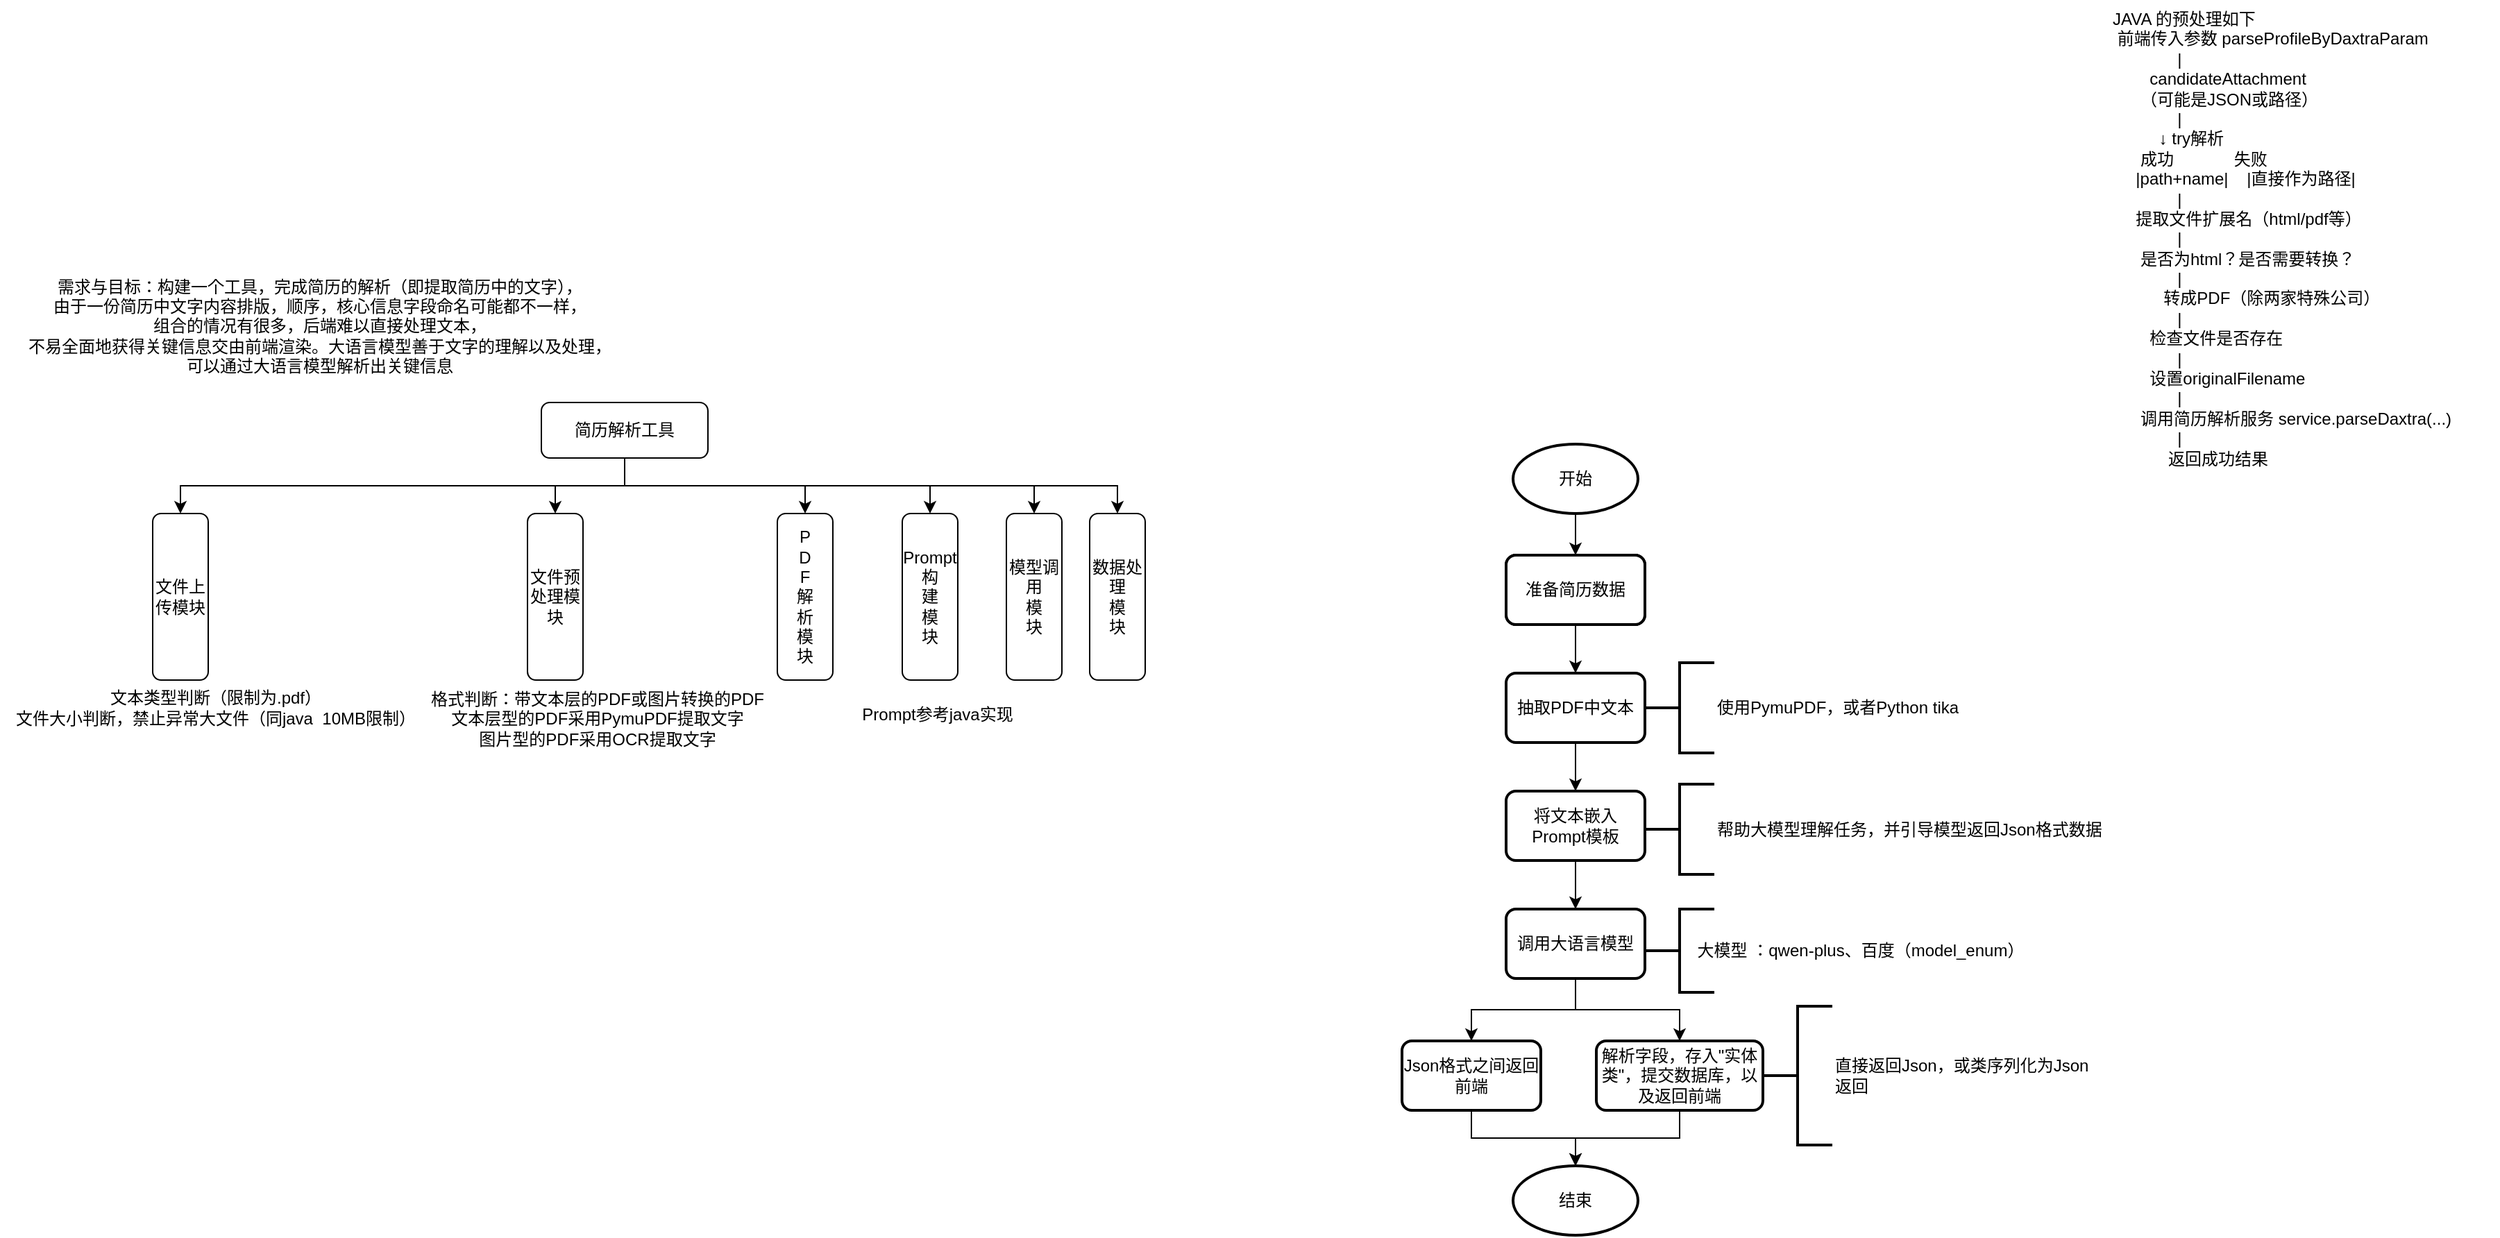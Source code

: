 <mxfile version="27.0.6">
  <diagram name="第 1 页" id="RAnofV5TpTS3j_4g2dHu">
    <mxGraphModel dx="1877" dy="703" grid="1" gridSize="10" guides="1" tooltips="1" connect="1" arrows="1" fold="1" page="1" pageScale="1" pageWidth="827" pageHeight="1169" math="0" shadow="0">
      <root>
        <mxCell id="0" />
        <mxCell id="1" parent="0" />
        <mxCell id="Fmd-8I5noo5baAwEKWVO-14" style="edgeStyle=orthogonalEdgeStyle;rounded=0;orthogonalLoop=1;jettySize=auto;html=1;exitX=0.5;exitY=1;exitDx=0;exitDy=0;exitPerimeter=0;entryX=0.5;entryY=0;entryDx=0;entryDy=0;" parent="1" source="Fmd-8I5noo5baAwEKWVO-1" target="Fmd-8I5noo5baAwEKWVO-2" edge="1">
          <mxGeometry relative="1" as="geometry" />
        </mxCell>
        <mxCell id="Fmd-8I5noo5baAwEKWVO-1" value="开始" style="strokeWidth=2;html=1;shape=mxgraph.flowchart.start_1;whiteSpace=wrap;" parent="1" vertex="1">
          <mxGeometry x="580" y="660" width="90" height="50" as="geometry" />
        </mxCell>
        <mxCell id="Fmd-8I5noo5baAwEKWVO-15" style="edgeStyle=orthogonalEdgeStyle;rounded=0;orthogonalLoop=1;jettySize=auto;html=1;exitX=0.5;exitY=1;exitDx=0;exitDy=0;entryX=0.5;entryY=0;entryDx=0;entryDy=0;" parent="1" source="Fmd-8I5noo5baAwEKWVO-2" target="Fmd-8I5noo5baAwEKWVO-8" edge="1">
          <mxGeometry relative="1" as="geometry" />
        </mxCell>
        <mxCell id="Fmd-8I5noo5baAwEKWVO-2" value="准备简历数据" style="rounded=1;whiteSpace=wrap;html=1;absoluteArcSize=1;arcSize=14;strokeWidth=2;" parent="1" vertex="1">
          <mxGeometry x="575" y="740" width="100" height="50" as="geometry" />
        </mxCell>
        <mxCell id="Fmd-8I5noo5baAwEKWVO-4" value="大模型 ：qwen-plus、百度（model_enum）" style="text;html=1;align=center;verticalAlign=middle;resizable=0;points=[];autosize=1;strokeColor=none;fillColor=none;" parent="1" vertex="1">
          <mxGeometry x="700" y="1010" width="260" height="30" as="geometry" />
        </mxCell>
        <mxCell id="Fmd-8I5noo5baAwEKWVO-17" style="edgeStyle=orthogonalEdgeStyle;rounded=0;orthogonalLoop=1;jettySize=auto;html=1;exitX=0.5;exitY=1;exitDx=0;exitDy=0;entryX=0.5;entryY=0;entryDx=0;entryDy=0;" parent="1" source="Fmd-8I5noo5baAwEKWVO-8" target="Fmd-8I5noo5baAwEKWVO-9" edge="1">
          <mxGeometry relative="1" as="geometry" />
        </mxCell>
        <mxCell id="Fmd-8I5noo5baAwEKWVO-8" value="抽取PDF中文本" style="rounded=1;whiteSpace=wrap;html=1;absoluteArcSize=1;arcSize=14;strokeWidth=2;" parent="1" vertex="1">
          <mxGeometry x="575" y="825" width="100" height="50" as="geometry" />
        </mxCell>
        <mxCell id="Fmd-8I5noo5baAwEKWVO-18" style="edgeStyle=orthogonalEdgeStyle;rounded=0;orthogonalLoop=1;jettySize=auto;html=1;exitX=0.5;exitY=1;exitDx=0;exitDy=0;entryX=0.5;entryY=0;entryDx=0;entryDy=0;" parent="1" source="Fmd-8I5noo5baAwEKWVO-9" target="Fmd-8I5noo5baAwEKWVO-10" edge="1">
          <mxGeometry relative="1" as="geometry" />
        </mxCell>
        <mxCell id="Fmd-8I5noo5baAwEKWVO-9" value="将文本嵌入Prompt模板" style="rounded=1;whiteSpace=wrap;html=1;absoluteArcSize=1;arcSize=14;strokeWidth=2;" parent="1" vertex="1">
          <mxGeometry x="575" y="910" width="100" height="50" as="geometry" />
        </mxCell>
        <mxCell id="Fmd-8I5noo5baAwEKWVO-21" style="edgeStyle=orthogonalEdgeStyle;rounded=0;orthogonalLoop=1;jettySize=auto;html=1;exitX=0.5;exitY=1;exitDx=0;exitDy=0;entryX=0.5;entryY=0;entryDx=0;entryDy=0;" parent="1" source="Fmd-8I5noo5baAwEKWVO-10" target="Fmd-8I5noo5baAwEKWVO-20" edge="1">
          <mxGeometry relative="1" as="geometry" />
        </mxCell>
        <mxCell id="Fmd-8I5noo5baAwEKWVO-24" style="edgeStyle=orthogonalEdgeStyle;rounded=0;orthogonalLoop=1;jettySize=auto;html=1;exitX=0.5;exitY=1;exitDx=0;exitDy=0;" parent="1" source="Fmd-8I5noo5baAwEKWVO-10" target="Fmd-8I5noo5baAwEKWVO-22" edge="1">
          <mxGeometry relative="1" as="geometry" />
        </mxCell>
        <mxCell id="Fmd-8I5noo5baAwEKWVO-10" value="调用大语言模型" style="rounded=1;whiteSpace=wrap;html=1;absoluteArcSize=1;arcSize=14;strokeWidth=2;" parent="1" vertex="1">
          <mxGeometry x="575" y="995" width="100" height="50" as="geometry" />
        </mxCell>
        <mxCell id="Fmd-8I5noo5baAwEKWVO-11" value="帮助大模型理解任务，并引导模型返回Json格式数据" style="strokeWidth=2;html=1;shape=mxgraph.flowchart.annotation_2;align=left;labelPosition=right;pointerEvents=1;" parent="1" vertex="1">
          <mxGeometry x="675" y="905" width="50" height="65" as="geometry" />
        </mxCell>
        <mxCell id="Fmd-8I5noo5baAwEKWVO-12" value="" style="strokeWidth=2;html=1;shape=mxgraph.flowchart.annotation_2;align=left;labelPosition=right;pointerEvents=1;" parent="1" vertex="1">
          <mxGeometry x="675" y="995" width="50" height="60" as="geometry" />
        </mxCell>
        <mxCell id="Fmd-8I5noo5baAwEKWVO-13" value="&lt;span style=&quot;text-align: center;&quot;&gt;使用PymuPDF，或者Python tika&lt;/span&gt;" style="strokeWidth=2;html=1;shape=mxgraph.flowchart.annotation_2;align=left;labelPosition=right;pointerEvents=1;" parent="1" vertex="1">
          <mxGeometry x="675" y="817.5" width="50" height="65" as="geometry" />
        </mxCell>
        <mxCell id="Fmd-8I5noo5baAwEKWVO-19" value="准备简历数据" style="rounded=1;whiteSpace=wrap;html=1;absoluteArcSize=1;arcSize=14;strokeWidth=2;" parent="1" vertex="1">
          <mxGeometry x="575" y="740" width="100" height="50" as="geometry" />
        </mxCell>
        <mxCell id="W3__g1lPB0kGk18yHPJ4-13" style="edgeStyle=orthogonalEdgeStyle;rounded=0;orthogonalLoop=1;jettySize=auto;html=1;exitX=0.5;exitY=1;exitDx=0;exitDy=0;" edge="1" parent="1" source="Fmd-8I5noo5baAwEKWVO-20" target="W3__g1lPB0kGk18yHPJ4-12">
          <mxGeometry relative="1" as="geometry" />
        </mxCell>
        <mxCell id="Fmd-8I5noo5baAwEKWVO-20" value="Json格式之间返回前端" style="rounded=1;whiteSpace=wrap;html=1;absoluteArcSize=1;arcSize=14;strokeWidth=2;" parent="1" vertex="1">
          <mxGeometry x="500" y="1090" width="100" height="50" as="geometry" />
        </mxCell>
        <mxCell id="W3__g1lPB0kGk18yHPJ4-14" style="edgeStyle=orthogonalEdgeStyle;rounded=0;orthogonalLoop=1;jettySize=auto;html=1;exitX=0.5;exitY=1;exitDx=0;exitDy=0;" edge="1" parent="1" source="Fmd-8I5noo5baAwEKWVO-22" target="W3__g1lPB0kGk18yHPJ4-12">
          <mxGeometry relative="1" as="geometry" />
        </mxCell>
        <mxCell id="Fmd-8I5noo5baAwEKWVO-22" value="解析字段，存入&quot;实体类&quot;，提交数据库，以及返回前端" style="rounded=1;whiteSpace=wrap;html=1;absoluteArcSize=1;arcSize=14;strokeWidth=2;" parent="1" vertex="1">
          <mxGeometry x="640" y="1090" width="120" height="50" as="geometry" />
        </mxCell>
        <mxCell id="Fmd-8I5noo5baAwEKWVO-23" value="直接返回Json，或类序列化为Json&lt;div&gt;返回&lt;/div&gt;" style="strokeWidth=2;html=1;shape=mxgraph.flowchart.annotation_2;align=left;labelPosition=right;pointerEvents=1;" parent="1" vertex="1">
          <mxGeometry x="760" y="1065" width="50" height="100" as="geometry" />
        </mxCell>
        <mxCell id="W3__g1lPB0kGk18yHPJ4-16" style="edgeStyle=orthogonalEdgeStyle;rounded=0;orthogonalLoop=1;jettySize=auto;html=1;exitX=0.5;exitY=1;exitDx=0;exitDy=0;" edge="1" parent="1" source="W3__g1lPB0kGk18yHPJ4-1" target="W3__g1lPB0kGk18yHPJ4-2">
          <mxGeometry relative="1" as="geometry" />
        </mxCell>
        <mxCell id="W3__g1lPB0kGk18yHPJ4-17" style="edgeStyle=orthogonalEdgeStyle;rounded=0;orthogonalLoop=1;jettySize=auto;html=1;exitX=0.5;exitY=1;exitDx=0;exitDy=0;" edge="1" parent="1" source="W3__g1lPB0kGk18yHPJ4-1" target="W3__g1lPB0kGk18yHPJ4-8">
          <mxGeometry relative="1" as="geometry" />
        </mxCell>
        <mxCell id="W3__g1lPB0kGk18yHPJ4-18" style="edgeStyle=orthogonalEdgeStyle;rounded=0;orthogonalLoop=1;jettySize=auto;html=1;exitX=0.5;exitY=1;exitDx=0;exitDy=0;" edge="1" parent="1" source="W3__g1lPB0kGk18yHPJ4-1" target="W3__g1lPB0kGk18yHPJ4-3">
          <mxGeometry relative="1" as="geometry" />
        </mxCell>
        <mxCell id="W3__g1lPB0kGk18yHPJ4-19" style="edgeStyle=orthogonalEdgeStyle;rounded=0;orthogonalLoop=1;jettySize=auto;html=1;exitX=0.5;exitY=1;exitDx=0;exitDy=0;" edge="1" parent="1" source="W3__g1lPB0kGk18yHPJ4-1" target="W3__g1lPB0kGk18yHPJ4-4">
          <mxGeometry relative="1" as="geometry" />
        </mxCell>
        <mxCell id="W3__g1lPB0kGk18yHPJ4-20" style="edgeStyle=orthogonalEdgeStyle;rounded=0;orthogonalLoop=1;jettySize=auto;html=1;exitX=0.5;exitY=1;exitDx=0;exitDy=0;" edge="1" parent="1" source="W3__g1lPB0kGk18yHPJ4-1" target="W3__g1lPB0kGk18yHPJ4-5">
          <mxGeometry relative="1" as="geometry" />
        </mxCell>
        <mxCell id="W3__g1lPB0kGk18yHPJ4-21" style="edgeStyle=orthogonalEdgeStyle;rounded=0;orthogonalLoop=1;jettySize=auto;html=1;exitX=0.5;exitY=1;exitDx=0;exitDy=0;entryX=0.5;entryY=0;entryDx=0;entryDy=0;" edge="1" parent="1" source="W3__g1lPB0kGk18yHPJ4-1" target="W3__g1lPB0kGk18yHPJ4-6">
          <mxGeometry relative="1" as="geometry" />
        </mxCell>
        <mxCell id="W3__g1lPB0kGk18yHPJ4-1" value="简历解析工具" style="rounded=1;whiteSpace=wrap;html=1;" vertex="1" parent="1">
          <mxGeometry x="-120" y="630" width="120" height="40" as="geometry" />
        </mxCell>
        <mxCell id="W3__g1lPB0kGk18yHPJ4-2" value="文件预处理模块" style="rounded=1;whiteSpace=wrap;html=1;align=center;labelPosition=center;verticalLabelPosition=middle;verticalAlign=middle;" vertex="1" parent="1">
          <mxGeometry x="-130" y="710" width="40" height="120" as="geometry" />
        </mxCell>
        <mxCell id="W3__g1lPB0kGk18yHPJ4-3" value="P&lt;div&gt;D&lt;/div&gt;&lt;div&gt;F&lt;/div&gt;&lt;div&gt;解&lt;/div&gt;&lt;div&gt;析&lt;/div&gt;&lt;div&gt;模&lt;/div&gt;&lt;div&gt;&lt;span style=&quot;background-color: transparent; color: light-dark(rgb(0, 0, 0), rgb(255, 255, 255));&quot;&gt;块&lt;/span&gt;&lt;/div&gt;" style="rounded=1;whiteSpace=wrap;html=1;align=center;labelPosition=center;verticalLabelPosition=middle;verticalAlign=middle;" vertex="1" parent="1">
          <mxGeometry x="50" y="710" width="40" height="120" as="geometry" />
        </mxCell>
        <mxCell id="W3__g1lPB0kGk18yHPJ4-4" value="Prompt构&lt;div&gt;建&lt;br&gt;&lt;div&gt;模&lt;/div&gt;&lt;div&gt;&lt;span style=&quot;background-color: transparent; color: light-dark(rgb(0, 0, 0), rgb(255, 255, 255));&quot;&gt;块&lt;/span&gt;&lt;/div&gt;&lt;/div&gt;" style="rounded=1;whiteSpace=wrap;html=1;align=center;labelPosition=center;verticalLabelPosition=middle;verticalAlign=middle;" vertex="1" parent="1">
          <mxGeometry x="140" y="710" width="40" height="120" as="geometry" />
        </mxCell>
        <mxCell id="W3__g1lPB0kGk18yHPJ4-5" value="模型调用&lt;div&gt;&lt;div&gt;模&lt;/div&gt;&lt;div&gt;&lt;span style=&quot;background-color: transparent; color: light-dark(rgb(0, 0, 0), rgb(255, 255, 255));&quot;&gt;块&lt;/span&gt;&lt;/div&gt;&lt;/div&gt;" style="rounded=1;whiteSpace=wrap;html=1;align=center;labelPosition=center;verticalLabelPosition=middle;verticalAlign=middle;" vertex="1" parent="1">
          <mxGeometry x="215" y="710" width="40" height="120" as="geometry" />
        </mxCell>
        <mxCell id="W3__g1lPB0kGk18yHPJ4-6" value="数据处理&lt;br&gt;&lt;div&gt;&lt;div&gt;模&lt;/div&gt;&lt;div&gt;&lt;span style=&quot;background-color: transparent; color: light-dark(rgb(0, 0, 0), rgb(255, 255, 255));&quot;&gt;块&lt;/span&gt;&lt;/div&gt;&lt;/div&gt;" style="rounded=1;whiteSpace=wrap;html=1;align=center;labelPosition=center;verticalLabelPosition=middle;verticalAlign=middle;" vertex="1" parent="1">
          <mxGeometry x="275" y="710" width="40" height="120" as="geometry" />
        </mxCell>
        <mxCell id="W3__g1lPB0kGk18yHPJ4-7" value="需求与目标：构建一个工具，完成简历的解析（即提取简历中的文字），&lt;div&gt;由于一份简历中文字内容排版，顺序，核心信息字段命名可能都不一样，&lt;div&gt;组合的情况有很多，后端难以直接处理文本，&lt;/div&gt;&lt;div&gt;不易全面地获得关键信息交由前端渲染。大语言模型善于文字的理解以及处理，&lt;/div&gt;&lt;div&gt;可以通过大语言模型解析出关键信息&lt;/div&gt;&lt;/div&gt;" style="text;html=1;align=center;verticalAlign=middle;resizable=0;points=[];autosize=1;strokeColor=none;fillColor=none;" vertex="1" parent="1">
          <mxGeometry x="-500" y="530" width="440" height="90" as="geometry" />
        </mxCell>
        <mxCell id="W3__g1lPB0kGk18yHPJ4-8" value="文件上传模块" style="rounded=1;whiteSpace=wrap;html=1;align=center;labelPosition=center;verticalLabelPosition=middle;verticalAlign=middle;" vertex="1" parent="1">
          <mxGeometry x="-400" y="710" width="40" height="120" as="geometry" />
        </mxCell>
        <mxCell id="W3__g1lPB0kGk18yHPJ4-9" value="文本类型判断（限制为.pdf）&lt;br&gt;&lt;div&gt;文件大小判断，禁止异常大文件（同java&amp;nbsp;&amp;nbsp;&lt;span style=&quot;background-color: transparent; color: light-dark(rgb(0, 0, 0), rgb(255, 255, 255));&quot;&gt;10MB限制&lt;/span&gt;&lt;span style=&quot;background-color: transparent; color: light-dark(rgb(0, 0, 0), rgb(255, 255, 255));&quot;&gt;）&lt;/span&gt;&lt;/div&gt;" style="text;html=1;align=center;verticalAlign=middle;resizable=0;points=[];autosize=1;strokeColor=none;fillColor=none;" vertex="1" parent="1">
          <mxGeometry x="-510" y="830" width="310" height="40" as="geometry" />
        </mxCell>
        <mxCell id="W3__g1lPB0kGk18yHPJ4-10" value="&lt;div&gt;格式判断：带文本层的PDF或图片转换的PDF&lt;/div&gt;&lt;div&gt;文本层型的PDF采用PymuPDF提取文字&lt;/div&gt;图片型的PDF采用OCR提取文字&lt;div&gt;&lt;br&gt;&lt;/div&gt;" style="text;html=1;align=center;verticalAlign=middle;resizable=0;points=[];autosize=1;strokeColor=none;fillColor=none;" vertex="1" parent="1">
          <mxGeometry x="-210" y="830" width="260" height="70" as="geometry" />
        </mxCell>
        <mxCell id="W3__g1lPB0kGk18yHPJ4-11" value="Prompt参考java实现" style="text;html=1;align=center;verticalAlign=middle;resizable=0;points=[];autosize=1;strokeColor=none;fillColor=none;" vertex="1" parent="1">
          <mxGeometry x="100" y="840" width="130" height="30" as="geometry" />
        </mxCell>
        <mxCell id="W3__g1lPB0kGk18yHPJ4-12" value="结束" style="strokeWidth=2;html=1;shape=mxgraph.flowchart.start_1;whiteSpace=wrap;" vertex="1" parent="1">
          <mxGeometry x="580" y="1180" width="90" height="50" as="geometry" />
        </mxCell>
        <mxCell id="W3__g1lPB0kGk18yHPJ4-15" value="JAVA 的预处理如下&#xa; 前端传入参数 parseProfileByDaxtraParam&#xa;              |&#xa;        candidateAttachment&#xa;      （可能是JSON或路径）&#xa;              |&#xa;          ↓ try解析&#xa;      成功             失败&#xa;     |path+name|    |直接作为路径|&#xa;              |&#xa;     提取文件扩展名（html/pdf等）&#xa;              |&#xa;      是否为html？是否需要转换？&#xa;              |&#xa;           转成PDF（除两家特殊公司）&#xa;              |&#xa;        检查文件是否存在&#xa;              |&#xa;        设置originalFilename&#xa;              |&#xa;      调用简历解析服务 service.parseDaxtra(...)&#xa;              |&#xa;            返回成功结果" style="text;whiteSpace=wrap;" vertex="1" parent="1">
          <mxGeometry x="1010" y="340" width="280" height="340" as="geometry" />
        </mxCell>
      </root>
    </mxGraphModel>
  </diagram>
</mxfile>
